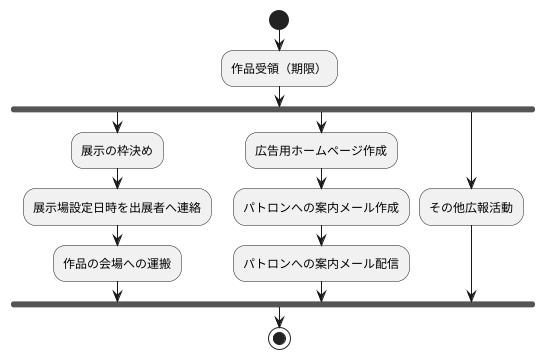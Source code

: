 @startuml 展示準備
start
:作品受領（期限）;

fork
    :展示の枠決め;
    :展示場設定日時を出展者へ連絡;
    :作品の会場への運搬;

fork again
    :広告用ホームページ作成;
    :パトロンへの案内メール作成;
    :パトロンへの案内メール配信;

fork again
    :その他広報活動;

end fork

stop
@enduml
